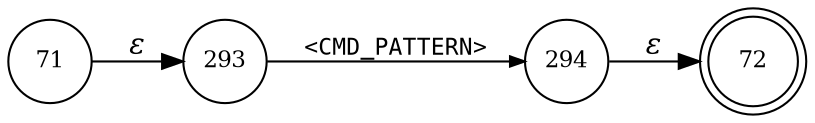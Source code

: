 digraph ATN {
rankdir=LR;
s72[fontsize=11, label="72", shape=doublecircle, fixedsize=true, width=.6];
s293[fontsize=11,label="293", shape=circle, fixedsize=true, width=.55, peripheries=1];
s294[fontsize=11,label="294", shape=circle, fixedsize=true, width=.55, peripheries=1];
s71[fontsize=11,label="71", shape=circle, fixedsize=true, width=.55, peripheries=1];
s71 -> s293 [fontname="Times-Italic", label="&epsilon;"];
s293 -> s294 [fontsize=11, fontname="Courier", arrowsize=.7, label = "<CMD_PATTERN>", arrowhead = normal];
s294 -> s72 [fontname="Times-Italic", label="&epsilon;"];
}
